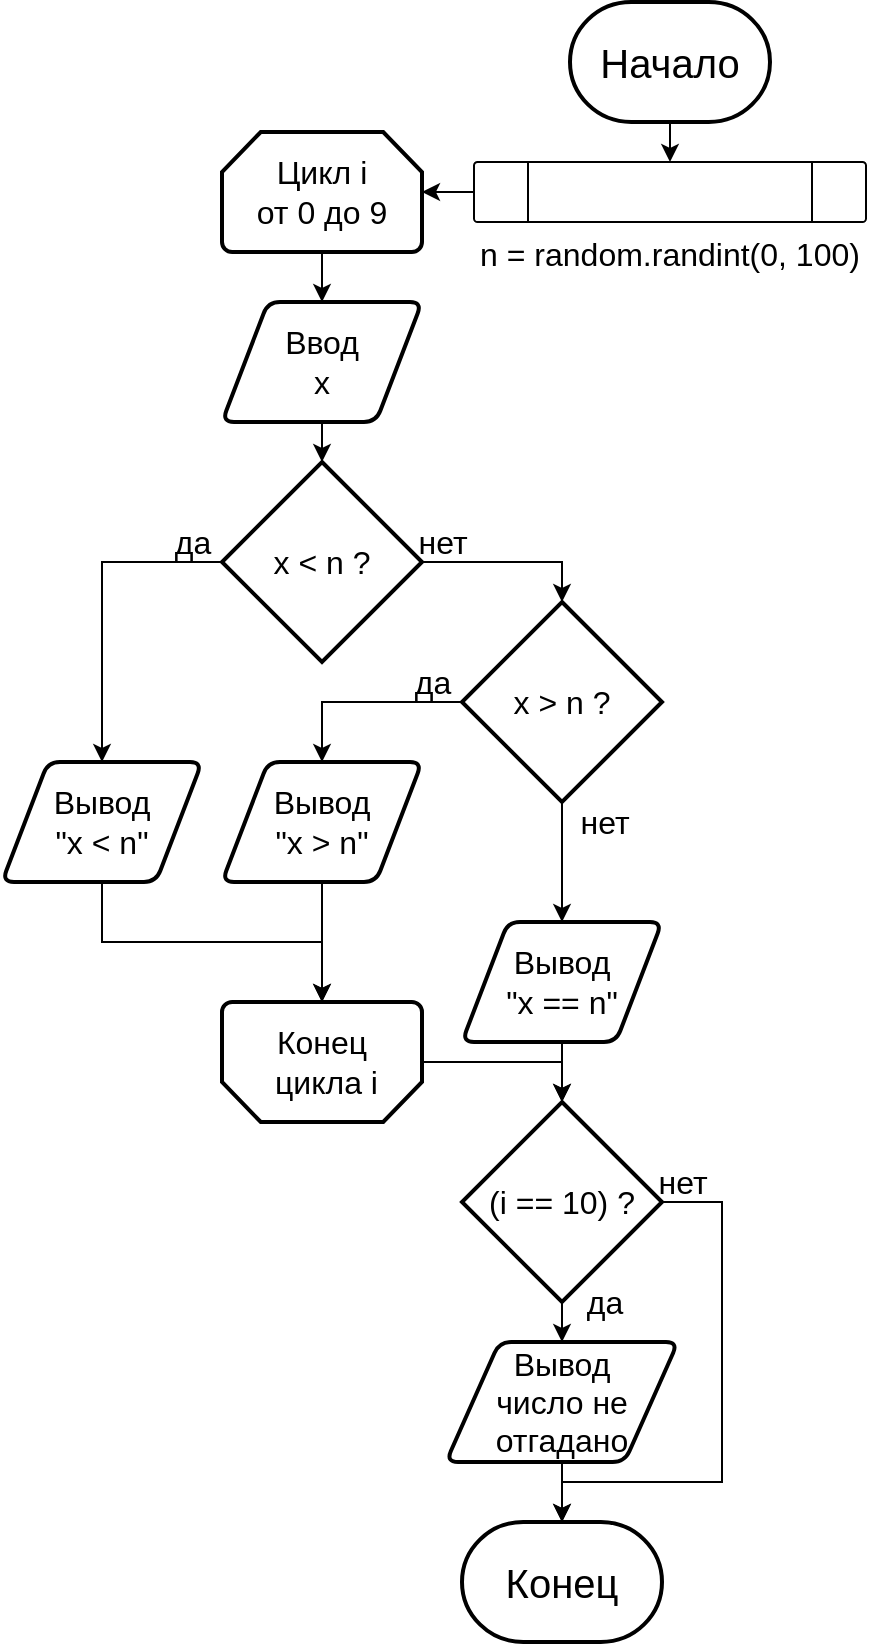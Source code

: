 <mxfile version="17.2.4" type="device"><diagram id="C5RBs43oDa-KdzZeNtuy" name="Page-1"><mxGraphModel dx="1422" dy="683" grid="1" gridSize="10" guides="1" tooltips="1" connect="1" arrows="1" fold="1" page="1" pageScale="1" pageWidth="827" pageHeight="1169" math="0" shadow="0"><root><mxCell id="WIyWlLk6GJQsqaUBKTNV-0"/><mxCell id="WIyWlLk6GJQsqaUBKTNV-1" parent="WIyWlLk6GJQsqaUBKTNV-0"/><mxCell id="kLzcdOJ8k7hlHS7zNSbd-1" style="edgeStyle=orthogonalEdgeStyle;rounded=0;orthogonalLoop=1;jettySize=auto;html=1;exitX=0.5;exitY=1;exitDx=0;exitDy=0;exitPerimeter=0;entryX=0.5;entryY=0;entryDx=0;entryDy=0;fontSize=16;" parent="WIyWlLk6GJQsqaUBKTNV-1" source="5FSRWbrrC5H5Z-ie-0Nd-0" target="kLzcdOJ8k7hlHS7zNSbd-0" edge="1"><mxGeometry relative="1" as="geometry"/></mxCell><mxCell id="5FSRWbrrC5H5Z-ie-0Nd-0" value="&lt;font style=&quot;font-size: 20px&quot;&gt;Начало&lt;/font&gt;" style="strokeWidth=2;html=1;shape=mxgraph.flowchart.terminator;whiteSpace=wrap;" parent="WIyWlLk6GJQsqaUBKTNV-1" vertex="1"><mxGeometry x="364" y="10" width="100" height="60" as="geometry"/></mxCell><mxCell id="5FSRWbrrC5H5Z-ie-0Nd-1" value="Конец" style="strokeWidth=2;html=1;shape=mxgraph.flowchart.terminator;whiteSpace=wrap;fontSize=20;" parent="WIyWlLk6GJQsqaUBKTNV-1" vertex="1"><mxGeometry x="310" y="770" width="100" height="60" as="geometry"/></mxCell><mxCell id="JCd4LVtd30_87eVD75DH-2" style="edgeStyle=orthogonalEdgeStyle;rounded=0;orthogonalLoop=1;jettySize=auto;html=1;exitX=0;exitY=0.5;exitDx=0;exitDy=0;entryX=1;entryY=0.5;entryDx=0;entryDy=0;entryPerimeter=0;fontSize=16;" parent="WIyWlLk6GJQsqaUBKTNV-1" source="kLzcdOJ8k7hlHS7zNSbd-0" target="JCd4LVtd30_87eVD75DH-0" edge="1"><mxGeometry relative="1" as="geometry"/></mxCell><mxCell id="kLzcdOJ8k7hlHS7zNSbd-0" value="n = random.randint(0, 100)" style="verticalLabelPosition=bottom;verticalAlign=top;html=1;shape=process;whiteSpace=wrap;rounded=1;size=0.14;arcSize=6;fontSize=16;" parent="WIyWlLk6GJQsqaUBKTNV-1" vertex="1"><mxGeometry x="316" y="90" width="196" height="30" as="geometry"/></mxCell><mxCell id="kLzcdOJ8k7hlHS7zNSbd-7" style="edgeStyle=orthogonalEdgeStyle;rounded=0;orthogonalLoop=1;jettySize=auto;html=1;exitX=0.5;exitY=1;exitDx=0;exitDy=0;entryX=0.5;entryY=0;entryDx=0;entryDy=0;entryPerimeter=0;fontSize=16;" parent="WIyWlLk6GJQsqaUBKTNV-1" source="kLzcdOJ8k7hlHS7zNSbd-4" target="kLzcdOJ8k7hlHS7zNSbd-6" edge="1"><mxGeometry relative="1" as="geometry"/></mxCell><mxCell id="kLzcdOJ8k7hlHS7zNSbd-4" value="Ввод&lt;br&gt;x" style="shape=parallelogram;html=1;strokeWidth=2;perimeter=parallelogramPerimeter;whiteSpace=wrap;rounded=1;arcSize=12;size=0.23;fontSize=16;" parent="WIyWlLk6GJQsqaUBKTNV-1" vertex="1"><mxGeometry x="190" y="160" width="100" height="60" as="geometry"/></mxCell><mxCell id="JCd4LVtd30_87eVD75DH-7" style="edgeStyle=orthogonalEdgeStyle;rounded=0;orthogonalLoop=1;jettySize=auto;html=1;exitX=1;exitY=0.5;exitDx=0;exitDy=0;exitPerimeter=0;entryX=0.5;entryY=0;entryDx=0;entryDy=0;entryPerimeter=0;fontSize=16;" parent="WIyWlLk6GJQsqaUBKTNV-1" source="kLzcdOJ8k7hlHS7zNSbd-6" target="kLzcdOJ8k7hlHS7zNSbd-8" edge="1"><mxGeometry relative="1" as="geometry"/></mxCell><mxCell id="JCd4LVtd30_87eVD75DH-21" style="edgeStyle=orthogonalEdgeStyle;rounded=0;orthogonalLoop=1;jettySize=auto;html=1;exitX=0;exitY=0.5;exitDx=0;exitDy=0;exitPerimeter=0;fontSize=16;" parent="WIyWlLk6GJQsqaUBKTNV-1" source="kLzcdOJ8k7hlHS7zNSbd-6" target="kLzcdOJ8k7hlHS7zNSbd-9" edge="1"><mxGeometry relative="1" as="geometry"/></mxCell><mxCell id="kLzcdOJ8k7hlHS7zNSbd-6" value="x &amp;lt; n ?" style="strokeWidth=2;html=1;shape=mxgraph.flowchart.decision;whiteSpace=wrap;fontSize=16;" parent="WIyWlLk6GJQsqaUBKTNV-1" vertex="1"><mxGeometry x="190" y="240" width="100" height="100" as="geometry"/></mxCell><mxCell id="JCd4LVtd30_87eVD75DH-12" style="edgeStyle=orthogonalEdgeStyle;rounded=0;orthogonalLoop=1;jettySize=auto;html=1;exitX=0;exitY=0.5;exitDx=0;exitDy=0;exitPerimeter=0;entryX=0.5;entryY=0;entryDx=0;entryDy=0;fontSize=16;" parent="WIyWlLk6GJQsqaUBKTNV-1" source="kLzcdOJ8k7hlHS7zNSbd-8" target="kLzcdOJ8k7hlHS7zNSbd-10" edge="1"><mxGeometry relative="1" as="geometry"/></mxCell><mxCell id="JCd4LVtd30_87eVD75DH-15" style="edgeStyle=orthogonalEdgeStyle;rounded=0;orthogonalLoop=1;jettySize=auto;html=1;exitX=0.5;exitY=1;exitDx=0;exitDy=0;exitPerimeter=0;entryX=0.5;entryY=0;entryDx=0;entryDy=0;fontSize=16;" parent="WIyWlLk6GJQsqaUBKTNV-1" source="kLzcdOJ8k7hlHS7zNSbd-8" target="kLzcdOJ8k7hlHS7zNSbd-11" edge="1"><mxGeometry relative="1" as="geometry"/></mxCell><mxCell id="kLzcdOJ8k7hlHS7zNSbd-8" value="x &amp;gt; n ?" style="strokeWidth=2;html=1;shape=mxgraph.flowchart.decision;whiteSpace=wrap;fontSize=16;" parent="WIyWlLk6GJQsqaUBKTNV-1" vertex="1"><mxGeometry x="310" y="310" width="100" height="100" as="geometry"/></mxCell><mxCell id="JCd4LVtd30_87eVD75DH-20" style="edgeStyle=orthogonalEdgeStyle;rounded=0;orthogonalLoop=1;jettySize=auto;html=1;exitX=0.5;exitY=1;exitDx=0;exitDy=0;entryX=0.5;entryY=1;entryDx=0;entryDy=0;entryPerimeter=0;fontSize=16;" parent="WIyWlLk6GJQsqaUBKTNV-1" source="kLzcdOJ8k7hlHS7zNSbd-9" target="JCd4LVtd30_87eVD75DH-6" edge="1"><mxGeometry relative="1" as="geometry"/></mxCell><mxCell id="kLzcdOJ8k7hlHS7zNSbd-9" value="Вывод&lt;br&gt;&quot;x &amp;lt; n&quot;" style="shape=parallelogram;html=1;strokeWidth=2;perimeter=parallelogramPerimeter;whiteSpace=wrap;rounded=1;arcSize=12;size=0.23;fontSize=16;" parent="WIyWlLk6GJQsqaUBKTNV-1" vertex="1"><mxGeometry x="80" y="390" width="100" height="60" as="geometry"/></mxCell><mxCell id="JCd4LVtd30_87eVD75DH-17" style="edgeStyle=orthogonalEdgeStyle;rounded=0;orthogonalLoop=1;jettySize=auto;html=1;exitX=0.5;exitY=1;exitDx=0;exitDy=0;entryX=0.5;entryY=1;entryDx=0;entryDy=0;entryPerimeter=0;fontSize=16;" parent="WIyWlLk6GJQsqaUBKTNV-1" source="kLzcdOJ8k7hlHS7zNSbd-10" target="JCd4LVtd30_87eVD75DH-6" edge="1"><mxGeometry relative="1" as="geometry"/></mxCell><mxCell id="kLzcdOJ8k7hlHS7zNSbd-10" value="Вывод&lt;br&gt;&quot;x &amp;gt; n&quot;" style="shape=parallelogram;html=1;strokeWidth=2;perimeter=parallelogramPerimeter;whiteSpace=wrap;rounded=1;arcSize=12;size=0.23;fontSize=16;" parent="WIyWlLk6GJQsqaUBKTNV-1" vertex="1"><mxGeometry x="190" y="390" width="100" height="60" as="geometry"/></mxCell><mxCell id="kLzcdOJ8k7hlHS7zNSbd-23" style="edgeStyle=orthogonalEdgeStyle;rounded=0;orthogonalLoop=1;jettySize=auto;html=1;exitX=0.5;exitY=1;exitDx=0;exitDy=0;entryX=0.5;entryY=0;entryDx=0;entryDy=0;entryPerimeter=0;fontSize=16;" parent="WIyWlLk6GJQsqaUBKTNV-1" source="kLzcdOJ8k7hlHS7zNSbd-11" target="kLzcdOJ8k7hlHS7zNSbd-22" edge="1"><mxGeometry relative="1" as="geometry"/></mxCell><mxCell id="kLzcdOJ8k7hlHS7zNSbd-11" value="Вывод&lt;br&gt;&quot;x == n&quot;" style="shape=parallelogram;html=1;strokeWidth=2;perimeter=parallelogramPerimeter;whiteSpace=wrap;rounded=1;arcSize=12;size=0.23;fontSize=16;" parent="WIyWlLk6GJQsqaUBKTNV-1" vertex="1"><mxGeometry x="310" y="470" width="100" height="60" as="geometry"/></mxCell><mxCell id="kLzcdOJ8k7hlHS7zNSbd-14" value="да" style="text;html=1;align=center;verticalAlign=middle;resizable=0;points=[];autosize=1;strokeColor=none;fillColor=none;fontSize=16;" parent="WIyWlLk6GJQsqaUBKTNV-1" vertex="1"><mxGeometry x="160" y="270" width="30" height="20" as="geometry"/></mxCell><mxCell id="kLzcdOJ8k7hlHS7zNSbd-17" value="да" style="text;html=1;align=center;verticalAlign=middle;resizable=0;points=[];autosize=1;strokeColor=none;fillColor=none;fontSize=16;" parent="WIyWlLk6GJQsqaUBKTNV-1" vertex="1"><mxGeometry x="280" y="340" width="30" height="20" as="geometry"/></mxCell><mxCell id="kLzcdOJ8k7hlHS7zNSbd-21" value="нет" style="text;html=1;align=center;verticalAlign=middle;resizable=0;points=[];autosize=1;strokeColor=none;fillColor=none;fontSize=16;" parent="WIyWlLk6GJQsqaUBKTNV-1" vertex="1"><mxGeometry x="361" y="410" width="40" height="20" as="geometry"/></mxCell><mxCell id="kLzcdOJ8k7hlHS7zNSbd-27" style="edgeStyle=orthogonalEdgeStyle;rounded=0;orthogonalLoop=1;jettySize=auto;html=1;exitX=0.5;exitY=1;exitDx=0;exitDy=0;exitPerimeter=0;entryX=0.5;entryY=0;entryDx=0;entryDy=0;fontSize=16;" parent="WIyWlLk6GJQsqaUBKTNV-1" source="kLzcdOJ8k7hlHS7zNSbd-22" target="kLzcdOJ8k7hlHS7zNSbd-25" edge="1"><mxGeometry relative="1" as="geometry"/></mxCell><mxCell id="JCd4LVtd30_87eVD75DH-18" style="edgeStyle=orthogonalEdgeStyle;rounded=0;orthogonalLoop=1;jettySize=auto;html=1;exitX=1;exitY=0.5;exitDx=0;exitDy=0;exitPerimeter=0;entryX=0.5;entryY=0;entryDx=0;entryDy=0;entryPerimeter=0;fontSize=16;" parent="WIyWlLk6GJQsqaUBKTNV-1" source="kLzcdOJ8k7hlHS7zNSbd-22" target="5FSRWbrrC5H5Z-ie-0Nd-1" edge="1"><mxGeometry relative="1" as="geometry"><Array as="points"><mxPoint x="440" y="610"/><mxPoint x="440" y="750"/><mxPoint x="360" y="750"/></Array></mxGeometry></mxCell><mxCell id="kLzcdOJ8k7hlHS7zNSbd-22" value="(i == 10) ?" style="strokeWidth=2;html=1;shape=mxgraph.flowchart.decision;whiteSpace=wrap;fontSize=16;" parent="WIyWlLk6GJQsqaUBKTNV-1" vertex="1"><mxGeometry x="310" y="560" width="100" height="100" as="geometry"/></mxCell><mxCell id="kLzcdOJ8k7hlHS7zNSbd-26" style="edgeStyle=orthogonalEdgeStyle;rounded=0;orthogonalLoop=1;jettySize=auto;html=1;exitX=0.5;exitY=1;exitDx=0;exitDy=0;entryX=0.5;entryY=0;entryDx=0;entryDy=0;entryPerimeter=0;fontSize=16;" parent="WIyWlLk6GJQsqaUBKTNV-1" source="kLzcdOJ8k7hlHS7zNSbd-25" target="5FSRWbrrC5H5Z-ie-0Nd-1" edge="1"><mxGeometry relative="1" as="geometry"/></mxCell><mxCell id="kLzcdOJ8k7hlHS7zNSbd-25" value="Вывод&lt;br&gt;число не отгадано" style="shape=parallelogram;html=1;strokeWidth=2;perimeter=parallelogramPerimeter;whiteSpace=wrap;rounded=1;arcSize=12;size=0.23;fontSize=16;" parent="WIyWlLk6GJQsqaUBKTNV-1" vertex="1"><mxGeometry x="302" y="680" width="116" height="60" as="geometry"/></mxCell><mxCell id="kLzcdOJ8k7hlHS7zNSbd-28" value="да" style="text;html=1;align=center;verticalAlign=middle;resizable=0;points=[];autosize=1;strokeColor=none;fillColor=none;fontSize=16;" parent="WIyWlLk6GJQsqaUBKTNV-1" vertex="1"><mxGeometry x="366" y="650" width="30" height="20" as="geometry"/></mxCell><mxCell id="JCd4LVtd30_87eVD75DH-3" style="edgeStyle=orthogonalEdgeStyle;rounded=0;orthogonalLoop=1;jettySize=auto;html=1;exitX=0.5;exitY=1;exitDx=0;exitDy=0;exitPerimeter=0;entryX=0.5;entryY=0;entryDx=0;entryDy=0;fontSize=16;" parent="WIyWlLk6GJQsqaUBKTNV-1" source="JCd4LVtd30_87eVD75DH-0" target="kLzcdOJ8k7hlHS7zNSbd-4" edge="1"><mxGeometry relative="1" as="geometry"/></mxCell><mxCell id="JCd4LVtd30_87eVD75DH-0" value="Цикл i&lt;br&gt;от 0 до 9" style="strokeWidth=2;html=1;shape=mxgraph.flowchart.loop_limit;whiteSpace=wrap;fontSize=16;" parent="WIyWlLk6GJQsqaUBKTNV-1" vertex="1"><mxGeometry x="190" y="75" width="100" height="60" as="geometry"/></mxCell><mxCell id="JCd4LVtd30_87eVD75DH-16" style="edgeStyle=orthogonalEdgeStyle;rounded=0;orthogonalLoop=1;jettySize=auto;html=1;exitX=0;exitY=0.5;exitDx=0;exitDy=0;exitPerimeter=0;entryX=0.5;entryY=0;entryDx=0;entryDy=0;entryPerimeter=0;fontSize=16;" parent="WIyWlLk6GJQsqaUBKTNV-1" source="JCd4LVtd30_87eVD75DH-6" target="kLzcdOJ8k7hlHS7zNSbd-22" edge="1"><mxGeometry relative="1" as="geometry"/></mxCell><mxCell id="JCd4LVtd30_87eVD75DH-6" value="Конец&lt;br&gt;&amp;nbsp;цикла i" style="strokeWidth=2;html=1;shape=mxgraph.flowchart.loop_limit;whiteSpace=wrap;fontSize=16;direction=west;" parent="WIyWlLk6GJQsqaUBKTNV-1" vertex="1"><mxGeometry x="190" y="510" width="100" height="60" as="geometry"/></mxCell><mxCell id="JCd4LVtd30_87eVD75DH-8" value="нет" style="text;html=1;align=center;verticalAlign=middle;resizable=0;points=[];autosize=1;strokeColor=none;fillColor=none;fontSize=16;" parent="WIyWlLk6GJQsqaUBKTNV-1" vertex="1"><mxGeometry x="280" y="270" width="40" height="20" as="geometry"/></mxCell><mxCell id="JCd4LVtd30_87eVD75DH-19" value="нет" style="text;html=1;align=center;verticalAlign=middle;resizable=0;points=[];autosize=1;strokeColor=none;fillColor=none;fontSize=16;" parent="WIyWlLk6GJQsqaUBKTNV-1" vertex="1"><mxGeometry x="400" y="590" width="40" height="20" as="geometry"/></mxCell></root></mxGraphModel></diagram></mxfile>